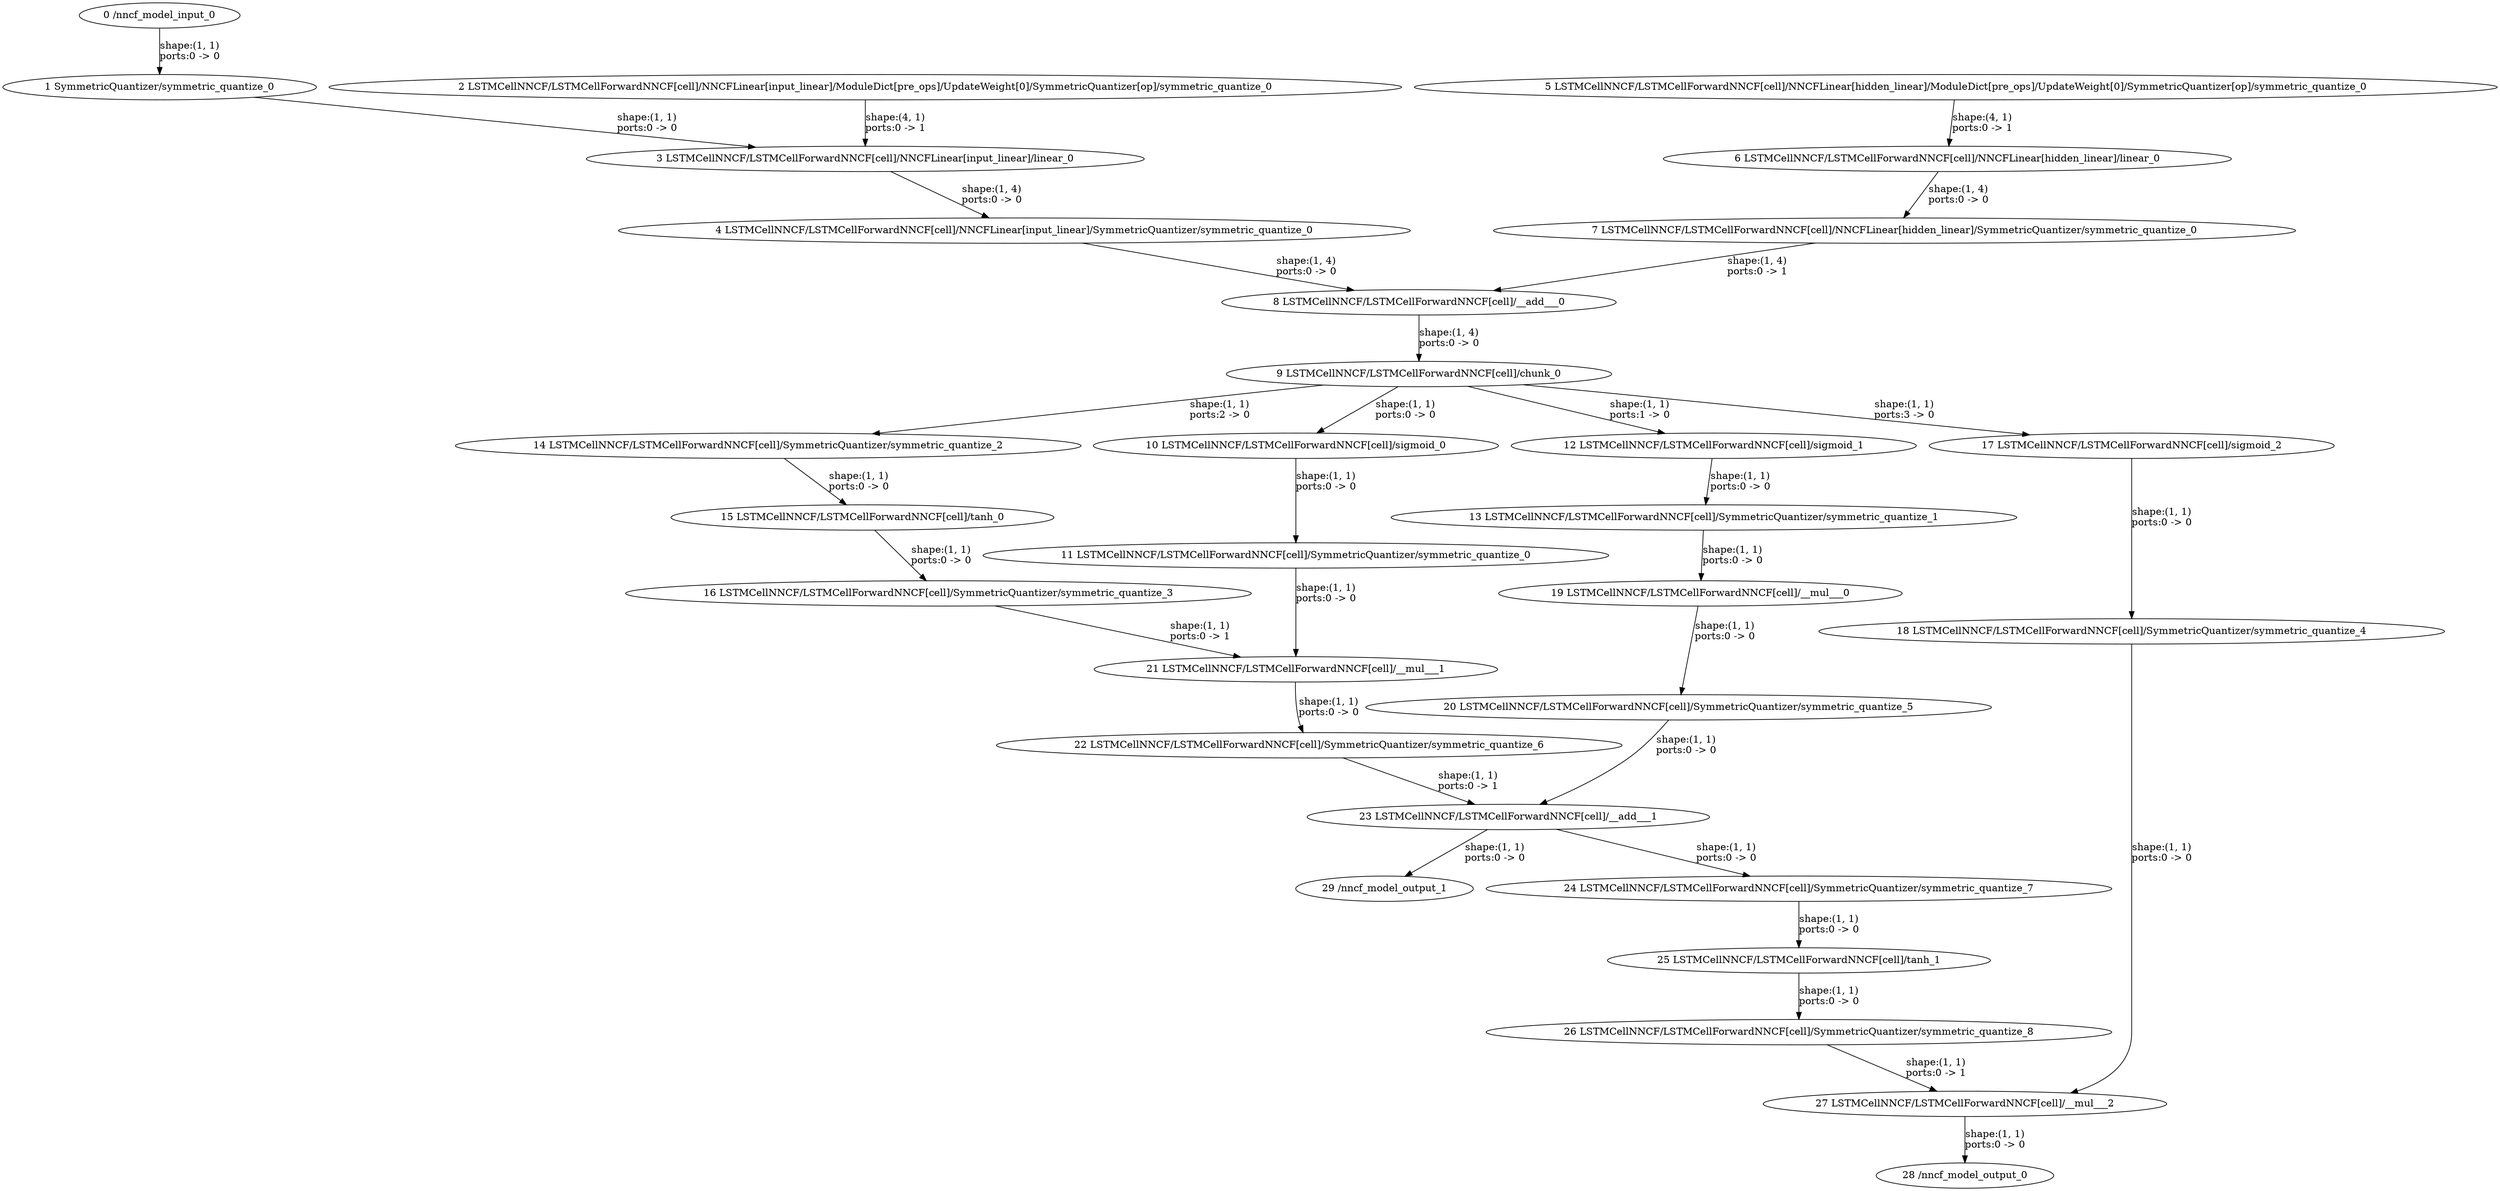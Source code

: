 strict digraph  {
"0 /nncf_model_input_0" [id=0, type=nncf_model_input];
"1 SymmetricQuantizer/symmetric_quantize_0" [id=1, type=symmetric_quantize];
"2 LSTMCellNNCF/LSTMCellForwardNNCF[cell]/NNCFLinear[input_linear]/ModuleDict[pre_ops]/UpdateWeight[0]/SymmetricQuantizer[op]/symmetric_quantize_0" [id=2, type=symmetric_quantize];
"3 LSTMCellNNCF/LSTMCellForwardNNCF[cell]/NNCFLinear[input_linear]/linear_0" [id=3, type=linear];
"4 LSTMCellNNCF/LSTMCellForwardNNCF[cell]/NNCFLinear[input_linear]/SymmetricQuantizer/symmetric_quantize_0" [id=4, type=symmetric_quantize];
"5 LSTMCellNNCF/LSTMCellForwardNNCF[cell]/NNCFLinear[hidden_linear]/ModuleDict[pre_ops]/UpdateWeight[0]/SymmetricQuantizer[op]/symmetric_quantize_0" [id=5, type=symmetric_quantize];
"6 LSTMCellNNCF/LSTMCellForwardNNCF[cell]/NNCFLinear[hidden_linear]/linear_0" [id=6, type=linear];
"7 LSTMCellNNCF/LSTMCellForwardNNCF[cell]/NNCFLinear[hidden_linear]/SymmetricQuantizer/symmetric_quantize_0" [id=7, type=symmetric_quantize];
"8 LSTMCellNNCF/LSTMCellForwardNNCF[cell]/__add___0" [id=8, type=__add__];
"9 LSTMCellNNCF/LSTMCellForwardNNCF[cell]/chunk_0" [id=9, type=chunk];
"10 LSTMCellNNCF/LSTMCellForwardNNCF[cell]/sigmoid_0" [id=10, type=sigmoid];
"11 LSTMCellNNCF/LSTMCellForwardNNCF[cell]/SymmetricQuantizer/symmetric_quantize_0" [id=11, type=symmetric_quantize];
"12 LSTMCellNNCF/LSTMCellForwardNNCF[cell]/sigmoid_1" [id=12, type=sigmoid];
"13 LSTMCellNNCF/LSTMCellForwardNNCF[cell]/SymmetricQuantizer/symmetric_quantize_1" [id=13, type=symmetric_quantize];
"14 LSTMCellNNCF/LSTMCellForwardNNCF[cell]/SymmetricQuantizer/symmetric_quantize_2" [id=14, type=symmetric_quantize];
"15 LSTMCellNNCF/LSTMCellForwardNNCF[cell]/tanh_0" [id=15, type=tanh];
"16 LSTMCellNNCF/LSTMCellForwardNNCF[cell]/SymmetricQuantizer/symmetric_quantize_3" [id=16, type=symmetric_quantize];
"17 LSTMCellNNCF/LSTMCellForwardNNCF[cell]/sigmoid_2" [id=17, type=sigmoid];
"18 LSTMCellNNCF/LSTMCellForwardNNCF[cell]/SymmetricQuantizer/symmetric_quantize_4" [id=18, type=symmetric_quantize];
"19 LSTMCellNNCF/LSTMCellForwardNNCF[cell]/__mul___0" [id=19, type=__mul__];
"20 LSTMCellNNCF/LSTMCellForwardNNCF[cell]/SymmetricQuantizer/symmetric_quantize_5" [id=20, type=symmetric_quantize];
"21 LSTMCellNNCF/LSTMCellForwardNNCF[cell]/__mul___1" [id=21, type=__mul__];
"22 LSTMCellNNCF/LSTMCellForwardNNCF[cell]/SymmetricQuantizer/symmetric_quantize_6" [id=22, type=symmetric_quantize];
"23 LSTMCellNNCF/LSTMCellForwardNNCF[cell]/__add___1" [id=23, type=__add__];
"24 LSTMCellNNCF/LSTMCellForwardNNCF[cell]/SymmetricQuantizer/symmetric_quantize_7" [id=24, type=symmetric_quantize];
"25 LSTMCellNNCF/LSTMCellForwardNNCF[cell]/tanh_1" [id=25, type=tanh];
"26 LSTMCellNNCF/LSTMCellForwardNNCF[cell]/SymmetricQuantizer/symmetric_quantize_8" [id=26, type=symmetric_quantize];
"27 LSTMCellNNCF/LSTMCellForwardNNCF[cell]/__mul___2" [id=27, type=__mul__];
"28 /nncf_model_output_0" [id=28, type=nncf_model_output];
"29 /nncf_model_output_1" [id=29, type=nncf_model_output];
"0 /nncf_model_input_0" -> "1 SymmetricQuantizer/symmetric_quantize_0"  [label="shape:(1, 1)\nports:0 -> 0", style=solid];
"1 SymmetricQuantizer/symmetric_quantize_0" -> "3 LSTMCellNNCF/LSTMCellForwardNNCF[cell]/NNCFLinear[input_linear]/linear_0"  [label="shape:(1, 1)\nports:0 -> 0", style=solid];
"2 LSTMCellNNCF/LSTMCellForwardNNCF[cell]/NNCFLinear[input_linear]/ModuleDict[pre_ops]/UpdateWeight[0]/SymmetricQuantizer[op]/symmetric_quantize_0" -> "3 LSTMCellNNCF/LSTMCellForwardNNCF[cell]/NNCFLinear[input_linear]/linear_0"  [label="shape:(4, 1)\nports:0 -> 1", style=solid];
"3 LSTMCellNNCF/LSTMCellForwardNNCF[cell]/NNCFLinear[input_linear]/linear_0" -> "4 LSTMCellNNCF/LSTMCellForwardNNCF[cell]/NNCFLinear[input_linear]/SymmetricQuantizer/symmetric_quantize_0"  [label="shape:(1, 4)\nports:0 -> 0", style=solid];
"4 LSTMCellNNCF/LSTMCellForwardNNCF[cell]/NNCFLinear[input_linear]/SymmetricQuantizer/symmetric_quantize_0" -> "8 LSTMCellNNCF/LSTMCellForwardNNCF[cell]/__add___0"  [label="shape:(1, 4)\nports:0 -> 0", style=solid];
"5 LSTMCellNNCF/LSTMCellForwardNNCF[cell]/NNCFLinear[hidden_linear]/ModuleDict[pre_ops]/UpdateWeight[0]/SymmetricQuantizer[op]/symmetric_quantize_0" -> "6 LSTMCellNNCF/LSTMCellForwardNNCF[cell]/NNCFLinear[hidden_linear]/linear_0"  [label="shape:(4, 1)\nports:0 -> 1", style=solid];
"6 LSTMCellNNCF/LSTMCellForwardNNCF[cell]/NNCFLinear[hidden_linear]/linear_0" -> "7 LSTMCellNNCF/LSTMCellForwardNNCF[cell]/NNCFLinear[hidden_linear]/SymmetricQuantizer/symmetric_quantize_0"  [label="shape:(1, 4)\nports:0 -> 0", style=solid];
"7 LSTMCellNNCF/LSTMCellForwardNNCF[cell]/NNCFLinear[hidden_linear]/SymmetricQuantizer/symmetric_quantize_0" -> "8 LSTMCellNNCF/LSTMCellForwardNNCF[cell]/__add___0"  [label="shape:(1, 4)\nports:0 -> 1", style=solid];
"8 LSTMCellNNCF/LSTMCellForwardNNCF[cell]/__add___0" -> "9 LSTMCellNNCF/LSTMCellForwardNNCF[cell]/chunk_0"  [label="shape:(1, 4)\nports:0 -> 0", style=solid];
"9 LSTMCellNNCF/LSTMCellForwardNNCF[cell]/chunk_0" -> "10 LSTMCellNNCF/LSTMCellForwardNNCF[cell]/sigmoid_0"  [label="shape:(1, 1)\nports:0 -> 0", style=solid];
"9 LSTMCellNNCF/LSTMCellForwardNNCF[cell]/chunk_0" -> "12 LSTMCellNNCF/LSTMCellForwardNNCF[cell]/sigmoid_1"  [label="shape:(1, 1)\nports:1 -> 0", style=solid];
"9 LSTMCellNNCF/LSTMCellForwardNNCF[cell]/chunk_0" -> "14 LSTMCellNNCF/LSTMCellForwardNNCF[cell]/SymmetricQuantizer/symmetric_quantize_2"  [label="shape:(1, 1)\nports:2 -> 0", style=solid];
"9 LSTMCellNNCF/LSTMCellForwardNNCF[cell]/chunk_0" -> "17 LSTMCellNNCF/LSTMCellForwardNNCF[cell]/sigmoid_2"  [label="shape:(1, 1)\nports:3 -> 0", style=solid];
"10 LSTMCellNNCF/LSTMCellForwardNNCF[cell]/sigmoid_0" -> "11 LSTMCellNNCF/LSTMCellForwardNNCF[cell]/SymmetricQuantizer/symmetric_quantize_0"  [label="shape:(1, 1)\nports:0 -> 0", style=solid];
"11 LSTMCellNNCF/LSTMCellForwardNNCF[cell]/SymmetricQuantizer/symmetric_quantize_0" -> "21 LSTMCellNNCF/LSTMCellForwardNNCF[cell]/__mul___1"  [label="shape:(1, 1)\nports:0 -> 0", style=solid];
"12 LSTMCellNNCF/LSTMCellForwardNNCF[cell]/sigmoid_1" -> "13 LSTMCellNNCF/LSTMCellForwardNNCF[cell]/SymmetricQuantizer/symmetric_quantize_1"  [label="shape:(1, 1)\nports:0 -> 0", style=solid];
"13 LSTMCellNNCF/LSTMCellForwardNNCF[cell]/SymmetricQuantizer/symmetric_quantize_1" -> "19 LSTMCellNNCF/LSTMCellForwardNNCF[cell]/__mul___0"  [label="shape:(1, 1)\nports:0 -> 0", style=solid];
"14 LSTMCellNNCF/LSTMCellForwardNNCF[cell]/SymmetricQuantizer/symmetric_quantize_2" -> "15 LSTMCellNNCF/LSTMCellForwardNNCF[cell]/tanh_0"  [label="shape:(1, 1)\nports:0 -> 0", style=solid];
"15 LSTMCellNNCF/LSTMCellForwardNNCF[cell]/tanh_0" -> "16 LSTMCellNNCF/LSTMCellForwardNNCF[cell]/SymmetricQuantizer/symmetric_quantize_3"  [label="shape:(1, 1)\nports:0 -> 0", style=solid];
"16 LSTMCellNNCF/LSTMCellForwardNNCF[cell]/SymmetricQuantizer/symmetric_quantize_3" -> "21 LSTMCellNNCF/LSTMCellForwardNNCF[cell]/__mul___1"  [label="shape:(1, 1)\nports:0 -> 1", style=solid];
"17 LSTMCellNNCF/LSTMCellForwardNNCF[cell]/sigmoid_2" -> "18 LSTMCellNNCF/LSTMCellForwardNNCF[cell]/SymmetricQuantizer/symmetric_quantize_4"  [label="shape:(1, 1)\nports:0 -> 0", style=solid];
"18 LSTMCellNNCF/LSTMCellForwardNNCF[cell]/SymmetricQuantizer/symmetric_quantize_4" -> "27 LSTMCellNNCF/LSTMCellForwardNNCF[cell]/__mul___2"  [label="shape:(1, 1)\nports:0 -> 0", style=solid];
"19 LSTMCellNNCF/LSTMCellForwardNNCF[cell]/__mul___0" -> "20 LSTMCellNNCF/LSTMCellForwardNNCF[cell]/SymmetricQuantizer/symmetric_quantize_5"  [label="shape:(1, 1)\nports:0 -> 0", style=solid];
"20 LSTMCellNNCF/LSTMCellForwardNNCF[cell]/SymmetricQuantizer/symmetric_quantize_5" -> "23 LSTMCellNNCF/LSTMCellForwardNNCF[cell]/__add___1"  [label="shape:(1, 1)\nports:0 -> 0", style=solid];
"21 LSTMCellNNCF/LSTMCellForwardNNCF[cell]/__mul___1" -> "22 LSTMCellNNCF/LSTMCellForwardNNCF[cell]/SymmetricQuantizer/symmetric_quantize_6"  [label="shape:(1, 1)\nports:0 -> 0", style=solid];
"22 LSTMCellNNCF/LSTMCellForwardNNCF[cell]/SymmetricQuantizer/symmetric_quantize_6" -> "23 LSTMCellNNCF/LSTMCellForwardNNCF[cell]/__add___1"  [label="shape:(1, 1)\nports:0 -> 1", style=solid];
"23 LSTMCellNNCF/LSTMCellForwardNNCF[cell]/__add___1" -> "24 LSTMCellNNCF/LSTMCellForwardNNCF[cell]/SymmetricQuantizer/symmetric_quantize_7"  [label="shape:(1, 1)\nports:0 -> 0", style=solid];
"23 LSTMCellNNCF/LSTMCellForwardNNCF[cell]/__add___1" -> "29 /nncf_model_output_1"  [label="shape:(1, 1)\nports:0 -> 0", style=solid];
"24 LSTMCellNNCF/LSTMCellForwardNNCF[cell]/SymmetricQuantizer/symmetric_quantize_7" -> "25 LSTMCellNNCF/LSTMCellForwardNNCF[cell]/tanh_1"  [label="shape:(1, 1)\nports:0 -> 0", style=solid];
"25 LSTMCellNNCF/LSTMCellForwardNNCF[cell]/tanh_1" -> "26 LSTMCellNNCF/LSTMCellForwardNNCF[cell]/SymmetricQuantizer/symmetric_quantize_8"  [label="shape:(1, 1)\nports:0 -> 0", style=solid];
"26 LSTMCellNNCF/LSTMCellForwardNNCF[cell]/SymmetricQuantizer/symmetric_quantize_8" -> "27 LSTMCellNNCF/LSTMCellForwardNNCF[cell]/__mul___2"  [label="shape:(1, 1)\nports:0 -> 1", style=solid];
"27 LSTMCellNNCF/LSTMCellForwardNNCF[cell]/__mul___2" -> "28 /nncf_model_output_0"  [label="shape:(1, 1)\nports:0 -> 0", style=solid];
}
